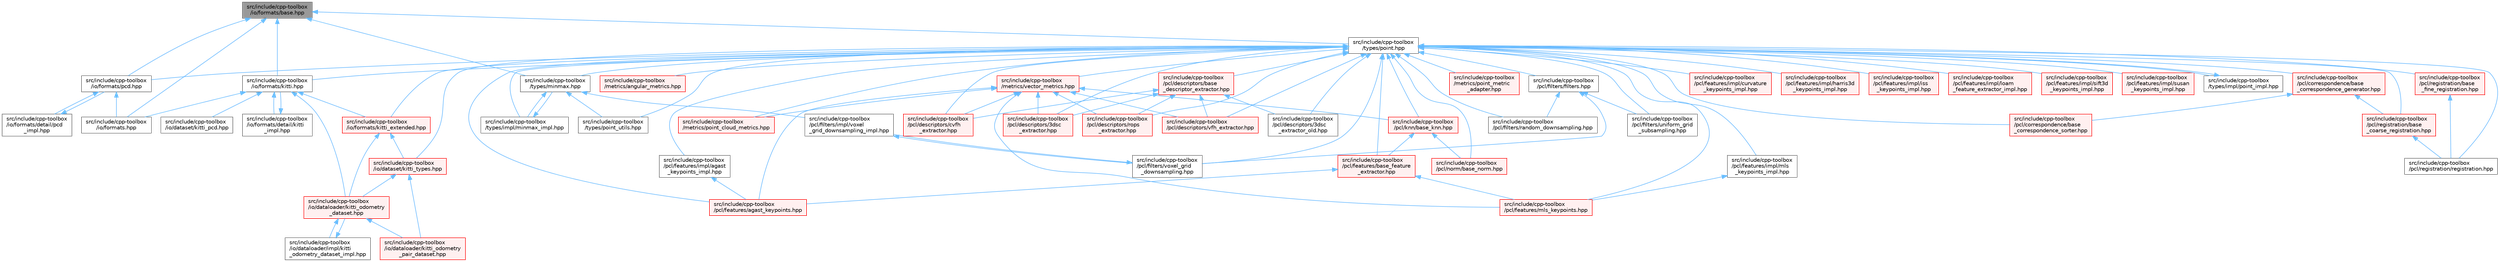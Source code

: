 digraph "src/include/cpp-toolbox/io/formats/base.hpp"
{
 // LATEX_PDF_SIZE
  bgcolor="transparent";
  edge [fontname=Helvetica,fontsize=10,labelfontname=Helvetica,labelfontsize=10];
  node [fontname=Helvetica,fontsize=10,shape=box,height=0.2,width=0.4];
  Node1 [id="Node000001",label="src/include/cpp-toolbox\l/io/formats/base.hpp",height=0.2,width=0.4,color="gray40", fillcolor="grey60", style="filled", fontcolor="black",tooltip=" "];
  Node1 -> Node2 [id="edge1_Node000001_Node000002",dir="back",color="steelblue1",style="solid",tooltip=" "];
  Node2 [id="Node000002",label="src/include/cpp-toolbox\l/io/formats.hpp",height=0.2,width=0.4,color="grey40", fillcolor="white", style="filled",URL="$formats_8hpp.html",tooltip=" "];
  Node1 -> Node3 [id="edge2_Node000001_Node000003",dir="back",color="steelblue1",style="solid",tooltip=" "];
  Node3 [id="Node000003",label="src/include/cpp-toolbox\l/io/formats/kitti.hpp",height=0.2,width=0.4,color="grey40", fillcolor="white", style="filled",URL="$kitti_8hpp.html",tooltip=" "];
  Node3 -> Node4 [id="edge3_Node000003_Node000004",dir="back",color="steelblue1",style="solid",tooltip=" "];
  Node4 [id="Node000004",label="src/include/cpp-toolbox\l/io/dataloader/kitti_odometry\l_dataset.hpp",height=0.2,width=0.4,color="red", fillcolor="#FFF0F0", style="filled",URL="$kitti__odometry__dataset_8hpp.html",tooltip=" "];
  Node4 -> Node5 [id="edge4_Node000004_Node000005",dir="back",color="steelblue1",style="solid",tooltip=" "];
  Node5 [id="Node000005",label="src/include/cpp-toolbox\l/io/dataloader/impl/kitti\l_odometry_dataset_impl.hpp",height=0.2,width=0.4,color="grey40", fillcolor="white", style="filled",URL="$kitti__odometry__dataset__impl_8hpp.html",tooltip=" "];
  Node5 -> Node4 [id="edge5_Node000005_Node000004",dir="back",color="steelblue1",style="solid",tooltip=" "];
  Node4 -> Node6 [id="edge6_Node000004_Node000006",dir="back",color="steelblue1",style="solid",tooltip=" "];
  Node6 [id="Node000006",label="src/include/cpp-toolbox\l/io/dataloader/kitti_odometry\l_pair_dataset.hpp",height=0.2,width=0.4,color="red", fillcolor="#FFF0F0", style="filled",URL="$kitti__odometry__pair__dataset_8hpp.html",tooltip=" "];
  Node3 -> Node12 [id="edge7_Node000003_Node000012",dir="back",color="steelblue1",style="solid",tooltip=" "];
  Node12 [id="Node000012",label="src/include/cpp-toolbox\l/io/dataset/kitti_pcd.hpp",height=0.2,width=0.4,color="grey40", fillcolor="white", style="filled",URL="$kitti__pcd_8hpp.html",tooltip=" "];
  Node3 -> Node2 [id="edge8_Node000003_Node000002",dir="back",color="steelblue1",style="solid",tooltip=" "];
  Node3 -> Node13 [id="edge9_Node000003_Node000013",dir="back",color="steelblue1",style="solid",tooltip=" "];
  Node13 [id="Node000013",label="src/include/cpp-toolbox\l/io/formats/detail/kitti\l_impl.hpp",height=0.2,width=0.4,color="grey40", fillcolor="white", style="filled",URL="$kitti__impl_8hpp.html",tooltip="此文件包含 kitti_format_t 的模板实现/This file contains the template implementations for kitti_format_t"];
  Node13 -> Node3 [id="edge10_Node000013_Node000003",dir="back",color="steelblue1",style="solid",tooltip=" "];
  Node3 -> Node14 [id="edge11_Node000003_Node000014",dir="back",color="steelblue1",style="solid",tooltip=" "];
  Node14 [id="Node000014",label="src/include/cpp-toolbox\l/io/formats/kitti_extended.hpp",height=0.2,width=0.4,color="red", fillcolor="#FFF0F0", style="filled",URL="$kitti__extended_8hpp.html",tooltip=" "];
  Node14 -> Node4 [id="edge12_Node000014_Node000004",dir="back",color="steelblue1",style="solid",tooltip=" "];
  Node14 -> Node17 [id="edge13_Node000014_Node000017",dir="back",color="steelblue1",style="solid",tooltip=" "];
  Node17 [id="Node000017",label="src/include/cpp-toolbox\l/io/dataset/kitti_types.hpp",height=0.2,width=0.4,color="red", fillcolor="#FFF0F0", style="filled",URL="$kitti__types_8hpp.html",tooltip=" "];
  Node17 -> Node4 [id="edge14_Node000017_Node000004",dir="back",color="steelblue1",style="solid",tooltip=" "];
  Node17 -> Node6 [id="edge15_Node000017_Node000006",dir="back",color="steelblue1",style="solid",tooltip=" "];
  Node1 -> Node20 [id="edge16_Node000001_Node000020",dir="back",color="steelblue1",style="solid",tooltip=" "];
  Node20 [id="Node000020",label="src/include/cpp-toolbox\l/io/formats/pcd.hpp",height=0.2,width=0.4,color="grey40", fillcolor="white", style="filled",URL="$pcd_8hpp.html",tooltip=" "];
  Node20 -> Node2 [id="edge17_Node000020_Node000002",dir="back",color="steelblue1",style="solid",tooltip=" "];
  Node20 -> Node21 [id="edge18_Node000020_Node000021",dir="back",color="steelblue1",style="solid",tooltip=" "];
  Node21 [id="Node000021",label="src/include/cpp-toolbox\l/io/formats/detail/pcd\l_impl.hpp",height=0.2,width=0.4,color="grey40", fillcolor="white", style="filled",URL="$pcd__impl_8hpp.html",tooltip="此文件包含 pcd_format_t 的模板实现/This file contains the template implementations for pcd_format_t"];
  Node21 -> Node20 [id="edge19_Node000021_Node000020",dir="back",color="steelblue1",style="solid",tooltip=" "];
  Node1 -> Node22 [id="edge20_Node000001_Node000022",dir="back",color="steelblue1",style="solid",tooltip=" "];
  Node22 [id="Node000022",label="src/include/cpp-toolbox\l/types/minmax.hpp",height=0.2,width=0.4,color="grey40", fillcolor="white", style="filled",URL="$minmax_8hpp.html",tooltip=" "];
  Node22 -> Node23 [id="edge21_Node000022_Node000023",dir="back",color="steelblue1",style="solid",tooltip=" "];
  Node23 [id="Node000023",label="src/include/cpp-toolbox\l/pcl/filters/impl/voxel\l_grid_downsampling_impl.hpp",height=0.2,width=0.4,color="grey40", fillcolor="white", style="filled",URL="$voxel__grid__downsampling__impl_8hpp.html",tooltip=" "];
  Node23 -> Node24 [id="edge22_Node000023_Node000024",dir="back",color="steelblue1",style="solid",tooltip=" "];
  Node24 [id="Node000024",label="src/include/cpp-toolbox\l/pcl/filters/voxel_grid\l_downsampling.hpp",height=0.2,width=0.4,color="grey40", fillcolor="white", style="filled",URL="$voxel__grid__downsampling_8hpp.html",tooltip=" "];
  Node24 -> Node23 [id="edge23_Node000024_Node000023",dir="back",color="steelblue1",style="solid",tooltip=" "];
  Node22 -> Node25 [id="edge24_Node000022_Node000025",dir="back",color="steelblue1",style="solid",tooltip=" "];
  Node25 [id="Node000025",label="src/include/cpp-toolbox\l/types/impl/minmax_impl.hpp",height=0.2,width=0.4,color="grey40", fillcolor="white", style="filled",URL="$minmax__impl_8hpp.html",tooltip=" "];
  Node25 -> Node22 [id="edge25_Node000025_Node000022",dir="back",color="steelblue1",style="solid",tooltip=" "];
  Node22 -> Node26 [id="edge26_Node000022_Node000026",dir="back",color="steelblue1",style="solid",tooltip=" "];
  Node26 [id="Node000026",label="src/include/cpp-toolbox\l/types/point_utils.hpp",height=0.2,width=0.4,color="grey40", fillcolor="white", style="filled",URL="$point__utils_8hpp.html",tooltip=" "];
  Node1 -> Node27 [id="edge27_Node000001_Node000027",dir="back",color="steelblue1",style="solid",tooltip=" "];
  Node27 [id="Node000027",label="src/include/cpp-toolbox\l/types/point.hpp",height=0.2,width=0.4,color="grey40", fillcolor="white", style="filled",URL="$point_8hpp.html",tooltip=" "];
  Node27 -> Node17 [id="edge28_Node000027_Node000017",dir="back",color="steelblue1",style="solid",tooltip=" "];
  Node27 -> Node3 [id="edge29_Node000027_Node000003",dir="back",color="steelblue1",style="solid",tooltip=" "];
  Node27 -> Node14 [id="edge30_Node000027_Node000014",dir="back",color="steelblue1",style="solid",tooltip=" "];
  Node27 -> Node20 [id="edge31_Node000027_Node000020",dir="back",color="steelblue1",style="solid",tooltip=" "];
  Node27 -> Node28 [id="edge32_Node000027_Node000028",dir="back",color="steelblue1",style="solid",tooltip=" "];
  Node28 [id="Node000028",label="src/include/cpp-toolbox\l/metrics/angular_metrics.hpp",height=0.2,width=0.4,color="red", fillcolor="#FFF0F0", style="filled",URL="$angular__metrics_8hpp.html",tooltip=" "];
  Node27 -> Node82 [id="edge33_Node000027_Node000082",dir="back",color="steelblue1",style="solid",tooltip=" "];
  Node82 [id="Node000082",label="src/include/cpp-toolbox\l/metrics/point_cloud_metrics.hpp",height=0.2,width=0.4,color="red", fillcolor="#FFF0F0", style="filled",URL="$point__cloud__metrics_8hpp.html",tooltip=" "];
  Node27 -> Node31 [id="edge34_Node000027_Node000031",dir="back",color="steelblue1",style="solid",tooltip=" "];
  Node31 [id="Node000031",label="src/include/cpp-toolbox\l/metrics/point_metric\l_adapter.hpp",height=0.2,width=0.4,color="red", fillcolor="#FFF0F0", style="filled",URL="$point__metric__adapter_8hpp.html",tooltip=" "];
  Node27 -> Node85 [id="edge35_Node000027_Node000085",dir="back",color="steelblue1",style="solid",tooltip=" "];
  Node85 [id="Node000085",label="src/include/cpp-toolbox\l/metrics/vector_metrics.hpp",height=0.2,width=0.4,color="red", fillcolor="#FFF0F0", style="filled",URL="$vector__metrics_8hpp.html",tooltip=" "];
  Node85 -> Node82 [id="edge36_Node000085_Node000082",dir="back",color="steelblue1",style="solid",tooltip=" "];
  Node85 -> Node37 [id="edge37_Node000085_Node000037",dir="back",color="steelblue1",style="solid",tooltip=" "];
  Node37 [id="Node000037",label="src/include/cpp-toolbox\l/pcl/descriptors/3dsc\l_extractor.hpp",height=0.2,width=0.4,color="red", fillcolor="#FFF0F0", style="filled",URL="$3dsc__extractor_8hpp.html",tooltip=" "];
  Node85 -> Node39 [id="edge38_Node000085_Node000039",dir="back",color="steelblue1",style="solid",tooltip=" "];
  Node39 [id="Node000039",label="src/include/cpp-toolbox\l/pcl/descriptors/cvfh\l_extractor.hpp",height=0.2,width=0.4,color="red", fillcolor="#FFF0F0", style="filled",URL="$cvfh__extractor_8hpp.html",tooltip=" "];
  Node85 -> Node46 [id="edge39_Node000085_Node000046",dir="back",color="steelblue1",style="solid",tooltip=" "];
  Node46 [id="Node000046",label="src/include/cpp-toolbox\l/pcl/descriptors/rops\l_extractor.hpp",height=0.2,width=0.4,color="red", fillcolor="#FFF0F0", style="filled",URL="$rops__extractor_8hpp.html",tooltip=" "];
  Node85 -> Node49 [id="edge40_Node000085_Node000049",dir="back",color="steelblue1",style="solid",tooltip=" "];
  Node49 [id="Node000049",label="src/include/cpp-toolbox\l/pcl/descriptors/vfh_extractor.hpp",height=0.2,width=0.4,color="red", fillcolor="#FFF0F0", style="filled",URL="$vfh__extractor_8hpp.html",tooltip=" "];
  Node85 -> Node50 [id="edge41_Node000085_Node000050",dir="back",color="steelblue1",style="solid",tooltip=" "];
  Node50 [id="Node000050",label="src/include/cpp-toolbox\l/pcl/features/agast_keypoints.hpp",height=0.2,width=0.4,color="red", fillcolor="#FFF0F0", style="filled",URL="$agast__keypoints_8hpp.html",tooltip=" "];
  Node85 -> Node55 [id="edge42_Node000085_Node000055",dir="back",color="steelblue1",style="solid",tooltip=" "];
  Node55 [id="Node000055",label="src/include/cpp-toolbox\l/pcl/features/mls_keypoints.hpp",height=0.2,width=0.4,color="red", fillcolor="#FFF0F0", style="filled",URL="$mls__keypoints_8hpp.html",tooltip=" "];
  Node85 -> Node75 [id="edge43_Node000085_Node000075",dir="back",color="steelblue1",style="solid",tooltip=" "];
  Node75 [id="Node000075",label="src/include/cpp-toolbox\l/pcl/knn/base_knn.hpp",height=0.2,width=0.4,color="red", fillcolor="#FFF0F0", style="filled",URL="$base__knn_8hpp.html",tooltip=" "];
  Node75 -> Node79 [id="edge44_Node000075_Node000079",dir="back",color="steelblue1",style="solid",tooltip=" "];
  Node79 [id="Node000079",label="src/include/cpp-toolbox\l/pcl/features/base_feature\l_extractor.hpp",height=0.2,width=0.4,color="red", fillcolor="#FFF0F0", style="filled",URL="$base__feature__extractor_8hpp.html",tooltip=" "];
  Node79 -> Node50 [id="edge45_Node000079_Node000050",dir="back",color="steelblue1",style="solid",tooltip=" "];
  Node79 -> Node55 [id="edge46_Node000079_Node000055",dir="back",color="steelblue1",style="solid",tooltip=" "];
  Node75 -> Node81 [id="edge47_Node000075_Node000081",dir="back",color="steelblue1",style="solid",tooltip=" "];
  Node81 [id="Node000081",label="src/include/cpp-toolbox\l/pcl/norm/base_norm.hpp",height=0.2,width=0.4,color="red", fillcolor="#FFF0F0", style="filled",URL="$base__norm_8hpp.html",tooltip=" "];
  Node27 -> Node86 [id="edge48_Node000027_Node000086",dir="back",color="steelblue1",style="solid",tooltip=" "];
  Node86 [id="Node000086",label="src/include/cpp-toolbox\l/pcl/correspondence/base\l_correspondence_generator.hpp",height=0.2,width=0.4,color="red", fillcolor="#FFF0F0", style="filled",URL="$base__correspondence__generator_8hpp.html",tooltip=" "];
  Node86 -> Node87 [id="edge49_Node000086_Node000087",dir="back",color="steelblue1",style="solid",tooltip=" "];
  Node87 [id="Node000087",label="src/include/cpp-toolbox\l/pcl/correspondence/base\l_correspondence_sorter.hpp",height=0.2,width=0.4,color="red", fillcolor="#FFF0F0", style="filled",URL="$base__correspondence__sorter_8hpp.html",tooltip=" "];
  Node86 -> Node94 [id="edge50_Node000086_Node000094",dir="back",color="steelblue1",style="solid",tooltip=" "];
  Node94 [id="Node000094",label="src/include/cpp-toolbox\l/pcl/registration/base\l_coarse_registration.hpp",height=0.2,width=0.4,color="red", fillcolor="#FFF0F0", style="filled",URL="$base__coarse__registration_8hpp.html",tooltip=" "];
  Node94 -> Node64 [id="edge51_Node000094_Node000064",dir="back",color="steelblue1",style="solid",tooltip=" "];
  Node64 [id="Node000064",label="src/include/cpp-toolbox\l/pcl/registration/registration.hpp",height=0.2,width=0.4,color="grey40", fillcolor="white", style="filled",URL="$registration_8hpp.html",tooltip="点云配准算法统一导出文件 / Unified export file for point cloud registration algorithms"];
  Node27 -> Node87 [id="edge52_Node000027_Node000087",dir="back",color="steelblue1",style="solid",tooltip=" "];
  Node27 -> Node37 [id="edge53_Node000027_Node000037",dir="back",color="steelblue1",style="solid",tooltip=" "];
  Node27 -> Node60 [id="edge54_Node000027_Node000060",dir="back",color="steelblue1",style="solid",tooltip=" "];
  Node60 [id="Node000060",label="src/include/cpp-toolbox\l/pcl/descriptors/3dsc\l_extractor_old.hpp",height=0.2,width=0.4,color="grey40", fillcolor="white", style="filled",URL="$3dsc__extractor__old_8hpp.html",tooltip=" "];
  Node27 -> Node97 [id="edge55_Node000027_Node000097",dir="back",color="steelblue1",style="solid",tooltip=" "];
  Node97 [id="Node000097",label="src/include/cpp-toolbox\l/pcl/descriptors/base\l_descriptor_extractor.hpp",height=0.2,width=0.4,color="red", fillcolor="#FFF0F0", style="filled",URL="$base__descriptor__extractor_8hpp.html",tooltip=" "];
  Node97 -> Node37 [id="edge56_Node000097_Node000037",dir="back",color="steelblue1",style="solid",tooltip=" "];
  Node97 -> Node60 [id="edge57_Node000097_Node000060",dir="back",color="steelblue1",style="solid",tooltip=" "];
  Node97 -> Node39 [id="edge58_Node000097_Node000039",dir="back",color="steelblue1",style="solid",tooltip=" "];
  Node97 -> Node46 [id="edge59_Node000097_Node000046",dir="back",color="steelblue1",style="solid",tooltip=" "];
  Node97 -> Node49 [id="edge60_Node000097_Node000049",dir="back",color="steelblue1",style="solid",tooltip=" "];
  Node27 -> Node39 [id="edge61_Node000027_Node000039",dir="back",color="steelblue1",style="solid",tooltip=" "];
  Node27 -> Node46 [id="edge62_Node000027_Node000046",dir="back",color="steelblue1",style="solid",tooltip=" "];
  Node27 -> Node49 [id="edge63_Node000027_Node000049",dir="back",color="steelblue1",style="solid",tooltip=" "];
  Node27 -> Node50 [id="edge64_Node000027_Node000050",dir="back",color="steelblue1",style="solid",tooltip=" "];
  Node27 -> Node79 [id="edge65_Node000027_Node000079",dir="back",color="steelblue1",style="solid",tooltip=" "];
  Node27 -> Node98 [id="edge66_Node000027_Node000098",dir="back",color="steelblue1",style="solid",tooltip=" "];
  Node98 [id="Node000098",label="src/include/cpp-toolbox\l/pcl/features/impl/agast\l_keypoints_impl.hpp",height=0.2,width=0.4,color="grey40", fillcolor="white", style="filled",URL="$agast__keypoints__impl_8hpp.html",tooltip=" "];
  Node98 -> Node50 [id="edge67_Node000098_Node000050",dir="back",color="steelblue1",style="solid",tooltip=" "];
  Node27 -> Node99 [id="edge68_Node000027_Node000099",dir="back",color="steelblue1",style="solid",tooltip=" "];
  Node99 [id="Node000099",label="src/include/cpp-toolbox\l/pcl/features/impl/curvature\l_keypoints_impl.hpp",height=0.2,width=0.4,color="red", fillcolor="#FFF0F0", style="filled",URL="$curvature__keypoints__impl_8hpp.html",tooltip=" "];
  Node27 -> Node100 [id="edge69_Node000027_Node000100",dir="back",color="steelblue1",style="solid",tooltip=" "];
  Node100 [id="Node000100",label="src/include/cpp-toolbox\l/pcl/features/impl/harris3d\l_keypoints_impl.hpp",height=0.2,width=0.4,color="red", fillcolor="#FFF0F0", style="filled",URL="$harris3d__keypoints__impl_8hpp.html",tooltip=" "];
  Node27 -> Node101 [id="edge70_Node000027_Node000101",dir="back",color="steelblue1",style="solid",tooltip=" "];
  Node101 [id="Node000101",label="src/include/cpp-toolbox\l/pcl/features/impl/iss\l_keypoints_impl.hpp",height=0.2,width=0.4,color="red", fillcolor="#FFF0F0", style="filled",URL="$iss__keypoints__impl_8hpp.html",tooltip=" "];
  Node27 -> Node102 [id="edge71_Node000027_Node000102",dir="back",color="steelblue1",style="solid",tooltip=" "];
  Node102 [id="Node000102",label="src/include/cpp-toolbox\l/pcl/features/impl/loam\l_feature_extractor_impl.hpp",height=0.2,width=0.4,color="red", fillcolor="#FFF0F0", style="filled",URL="$loam__feature__extractor__impl_8hpp.html",tooltip=" "];
  Node27 -> Node103 [id="edge72_Node000027_Node000103",dir="back",color="steelblue1",style="solid",tooltip=" "];
  Node103 [id="Node000103",label="src/include/cpp-toolbox\l/pcl/features/impl/mls\l_keypoints_impl.hpp",height=0.2,width=0.4,color="grey40", fillcolor="white", style="filled",URL="$mls__keypoints__impl_8hpp.html",tooltip=" "];
  Node103 -> Node55 [id="edge73_Node000103_Node000055",dir="back",color="steelblue1",style="solid",tooltip=" "];
  Node27 -> Node104 [id="edge74_Node000027_Node000104",dir="back",color="steelblue1",style="solid",tooltip=" "];
  Node104 [id="Node000104",label="src/include/cpp-toolbox\l/pcl/features/impl/sift3d\l_keypoints_impl.hpp",height=0.2,width=0.4,color="red", fillcolor="#FFF0F0", style="filled",URL="$sift3d__keypoints__impl_8hpp.html",tooltip=" "];
  Node27 -> Node105 [id="edge75_Node000027_Node000105",dir="back",color="steelblue1",style="solid",tooltip=" "];
  Node105 [id="Node000105",label="src/include/cpp-toolbox\l/pcl/features/impl/susan\l_keypoints_impl.hpp",height=0.2,width=0.4,color="red", fillcolor="#FFF0F0", style="filled",URL="$susan__keypoints__impl_8hpp.html",tooltip=" "];
  Node27 -> Node55 [id="edge76_Node000027_Node000055",dir="back",color="steelblue1",style="solid",tooltip=" "];
  Node27 -> Node106 [id="edge77_Node000027_Node000106",dir="back",color="steelblue1",style="solid",tooltip=" "];
  Node106 [id="Node000106",label="src/include/cpp-toolbox\l/pcl/filters/filters.hpp",height=0.2,width=0.4,color="grey40", fillcolor="white", style="filled",URL="$filters_8hpp.html",tooltip=" "];
  Node106 -> Node107 [id="edge78_Node000106_Node000107",dir="back",color="steelblue1",style="solid",tooltip=" "];
  Node107 [id="Node000107",label="src/include/cpp-toolbox\l/pcl/filters/random_downsampling.hpp",height=0.2,width=0.4,color="grey40", fillcolor="white", style="filled",URL="$random__downsampling_8hpp.html",tooltip=" "];
  Node106 -> Node108 [id="edge79_Node000106_Node000108",dir="back",color="steelblue1",style="solid",tooltip=" "];
  Node108 [id="Node000108",label="src/include/cpp-toolbox\l/pcl/filters/uniform_grid\l_subsampling.hpp",height=0.2,width=0.4,color="grey40", fillcolor="white", style="filled",URL="$uniform__grid__subsampling_8hpp.html",tooltip=" "];
  Node106 -> Node24 [id="edge80_Node000106_Node000024",dir="back",color="steelblue1",style="solid",tooltip=" "];
  Node27 -> Node107 [id="edge81_Node000027_Node000107",dir="back",color="steelblue1",style="solid",tooltip=" "];
  Node27 -> Node108 [id="edge82_Node000027_Node000108",dir="back",color="steelblue1",style="solid",tooltip=" "];
  Node27 -> Node24 [id="edge83_Node000027_Node000024",dir="back",color="steelblue1",style="solid",tooltip=" "];
  Node27 -> Node75 [id="edge84_Node000027_Node000075",dir="back",color="steelblue1",style="solid",tooltip=" "];
  Node27 -> Node81 [id="edge85_Node000027_Node000081",dir="back",color="steelblue1",style="solid",tooltip=" "];
  Node27 -> Node94 [id="edge86_Node000027_Node000094",dir="back",color="steelblue1",style="solid",tooltip=" "];
  Node27 -> Node109 [id="edge87_Node000027_Node000109",dir="back",color="steelblue1",style="solid",tooltip=" "];
  Node109 [id="Node000109",label="src/include/cpp-toolbox\l/pcl/registration/base\l_fine_registration.hpp",height=0.2,width=0.4,color="red", fillcolor="#FFF0F0", style="filled",URL="$base__fine__registration_8hpp.html",tooltip=" "];
  Node109 -> Node64 [id="edge88_Node000109_Node000064",dir="back",color="steelblue1",style="solid",tooltip=" "];
  Node27 -> Node64 [id="edge89_Node000027_Node000064",dir="back",color="steelblue1",style="solid",tooltip=" "];
  Node27 -> Node25 [id="edge90_Node000027_Node000025",dir="back",color="steelblue1",style="solid",tooltip=" "];
  Node27 -> Node112 [id="edge91_Node000027_Node000112",dir="back",color="steelblue1",style="solid",tooltip=" "];
  Node112 [id="Node000112",label="src/include/cpp-toolbox\l/types/impl/point_impl.hpp",height=0.2,width=0.4,color="grey40", fillcolor="white", style="filled",URL="$point__impl_8hpp.html",tooltip=" "];
  Node112 -> Node27 [id="edge92_Node000112_Node000027",dir="back",color="steelblue1",style="solid",tooltip=" "];
  Node27 -> Node22 [id="edge93_Node000027_Node000022",dir="back",color="steelblue1",style="solid",tooltip=" "];
  Node27 -> Node26 [id="edge94_Node000027_Node000026",dir="back",color="steelblue1",style="solid",tooltip=" "];
}
